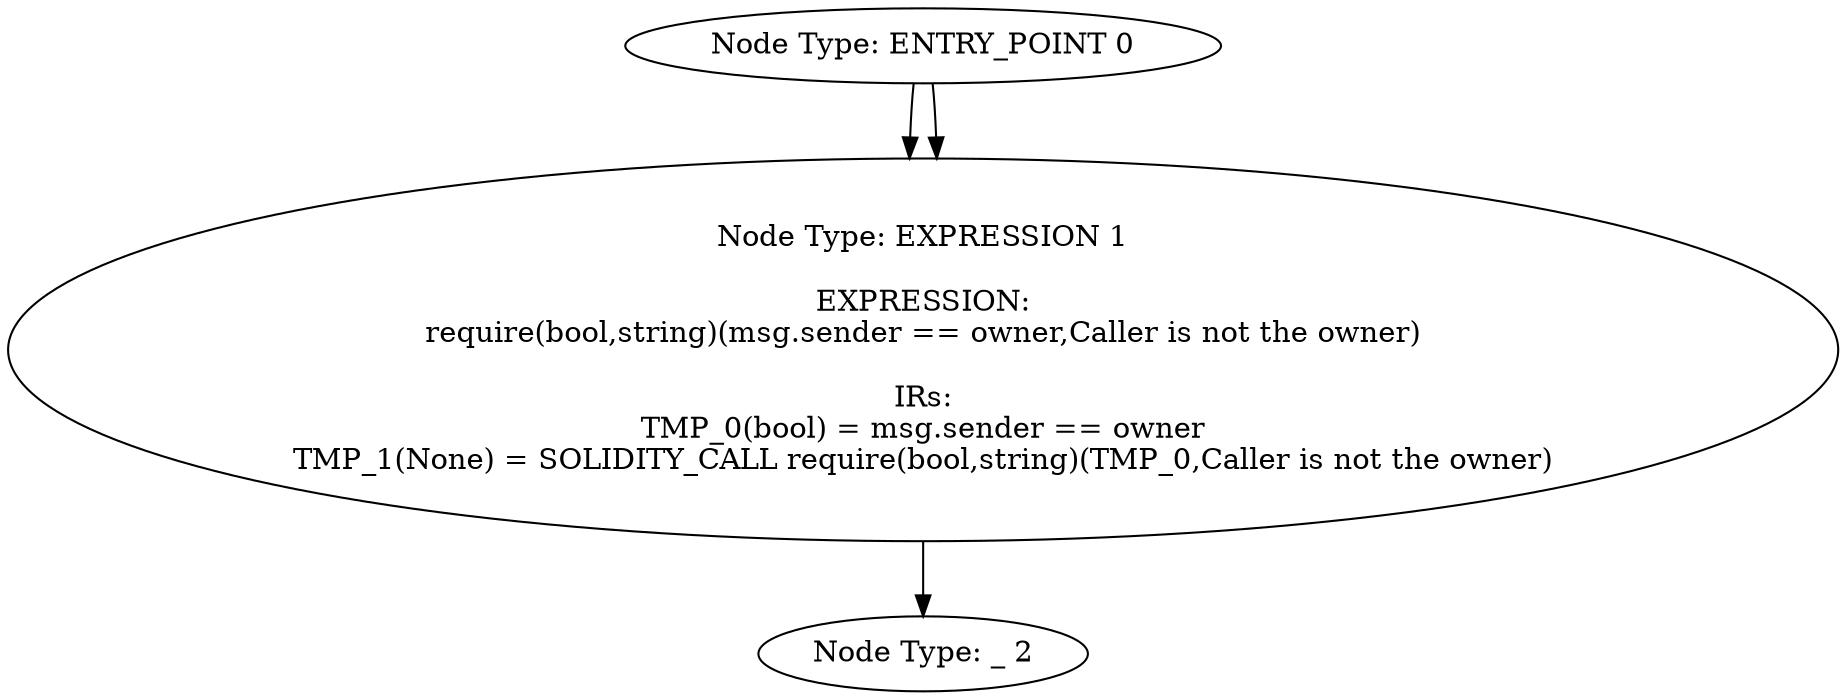 digraph CFG {
0[label="Node Type: ENTRY_POINT 0
"];
0->1;
1[label="Node Type: EXPRESSION 1

EXPRESSION:
owner = msg.sender

IRs:
owner(address) := msg.sender(address)"];
0[label="Node Type: ENTRY_POINT 0
"];
0->1;
1[label="Node Type: EXPRESSION 1

EXPRESSION:
require(bool,string)(msg.sender == owner,Caller is not the owner)

IRs:
TMP_0(bool) = msg.sender == owner
TMP_1(None) = SOLIDITY_CALL require(bool,string)(TMP_0,Caller is not the owner)"];
1->2;
2[label="Node Type: _ 2
"];
}
